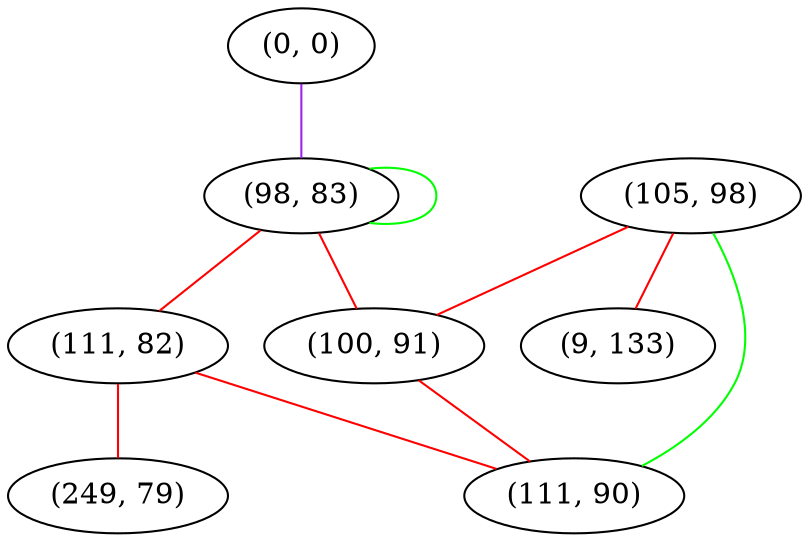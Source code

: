 graph "" {
"(0, 0)";
"(98, 83)";
"(105, 98)";
"(100, 91)";
"(111, 82)";
"(249, 79)";
"(9, 133)";
"(111, 90)";
"(0, 0)" -- "(98, 83)"  [color=purple, key=0, weight=4];
"(98, 83)" -- "(98, 83)"  [color=green, key=0, weight=2];
"(98, 83)" -- "(111, 82)"  [color=red, key=0, weight=1];
"(98, 83)" -- "(100, 91)"  [color=red, key=0, weight=1];
"(105, 98)" -- "(9, 133)"  [color=red, key=0, weight=1];
"(105, 98)" -- "(100, 91)"  [color=red, key=0, weight=1];
"(105, 98)" -- "(111, 90)"  [color=green, key=0, weight=2];
"(100, 91)" -- "(111, 90)"  [color=red, key=0, weight=1];
"(111, 82)" -- "(111, 90)"  [color=red, key=0, weight=1];
"(111, 82)" -- "(249, 79)"  [color=red, key=0, weight=1];
}
